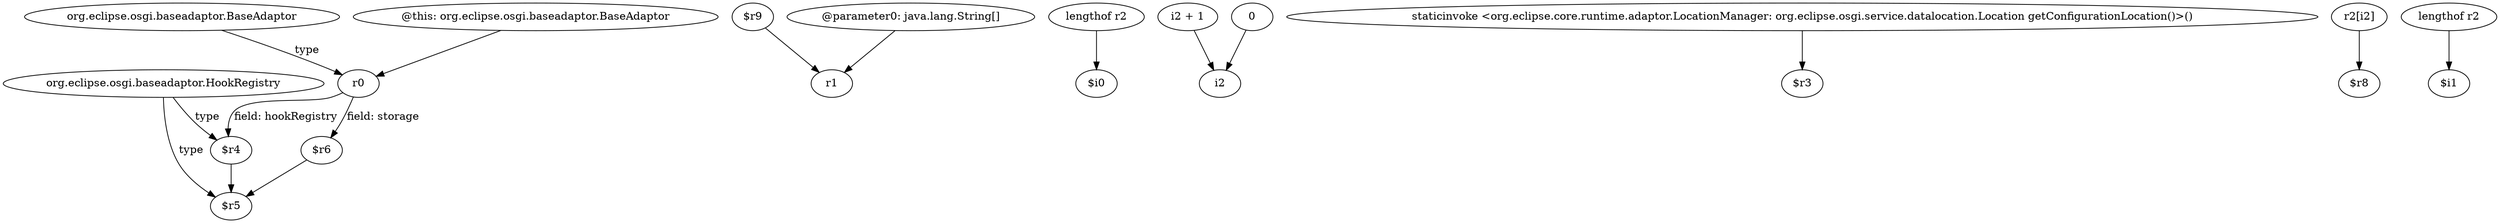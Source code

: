 digraph g {
0[label="r0"]
1[label="$r4"]
0->1[label="field: hookRegistry"]
2[label="$r9"]
3[label="r1"]
2->3[label=""]
4[label="org.eclipse.osgi.baseadaptor.BaseAdaptor"]
4->0[label="type"]
5[label="org.eclipse.osgi.baseadaptor.HookRegistry"]
5->1[label="type"]
6[label="$r6"]
0->6[label="field: storage"]
7[label="@parameter0: java.lang.String[]"]
7->3[label=""]
8[label="@this: org.eclipse.osgi.baseadaptor.BaseAdaptor"]
8->0[label=""]
9[label="lengthof r2"]
10[label="$i0"]
9->10[label=""]
11[label="i2 + 1"]
12[label="i2"]
11->12[label=""]
13[label="staticinvoke <org.eclipse.core.runtime.adaptor.LocationManager: org.eclipse.osgi.service.datalocation.Location getConfigurationLocation()>()"]
14[label="$r3"]
13->14[label=""]
15[label="$r5"]
6->15[label=""]
5->15[label="type"]
16[label="0"]
16->12[label=""]
17[label="r2[i2]"]
18[label="$r8"]
17->18[label=""]
19[label="lengthof r2"]
20[label="$i1"]
19->20[label=""]
1->15[label=""]
}
